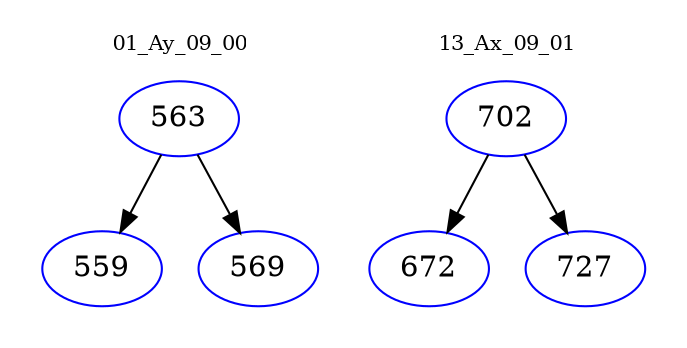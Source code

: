 digraph{
subgraph cluster_0 {
color = white
label = "01_Ay_09_00";
fontsize=10;
T0_563 [label="563", color="blue"]
T0_563 -> T0_559 [color="black"]
T0_559 [label="559", color="blue"]
T0_563 -> T0_569 [color="black"]
T0_569 [label="569", color="blue"]
}
subgraph cluster_1 {
color = white
label = "13_Ax_09_01";
fontsize=10;
T1_702 [label="702", color="blue"]
T1_702 -> T1_672 [color="black"]
T1_672 [label="672", color="blue"]
T1_702 -> T1_727 [color="black"]
T1_727 [label="727", color="blue"]
}
}

